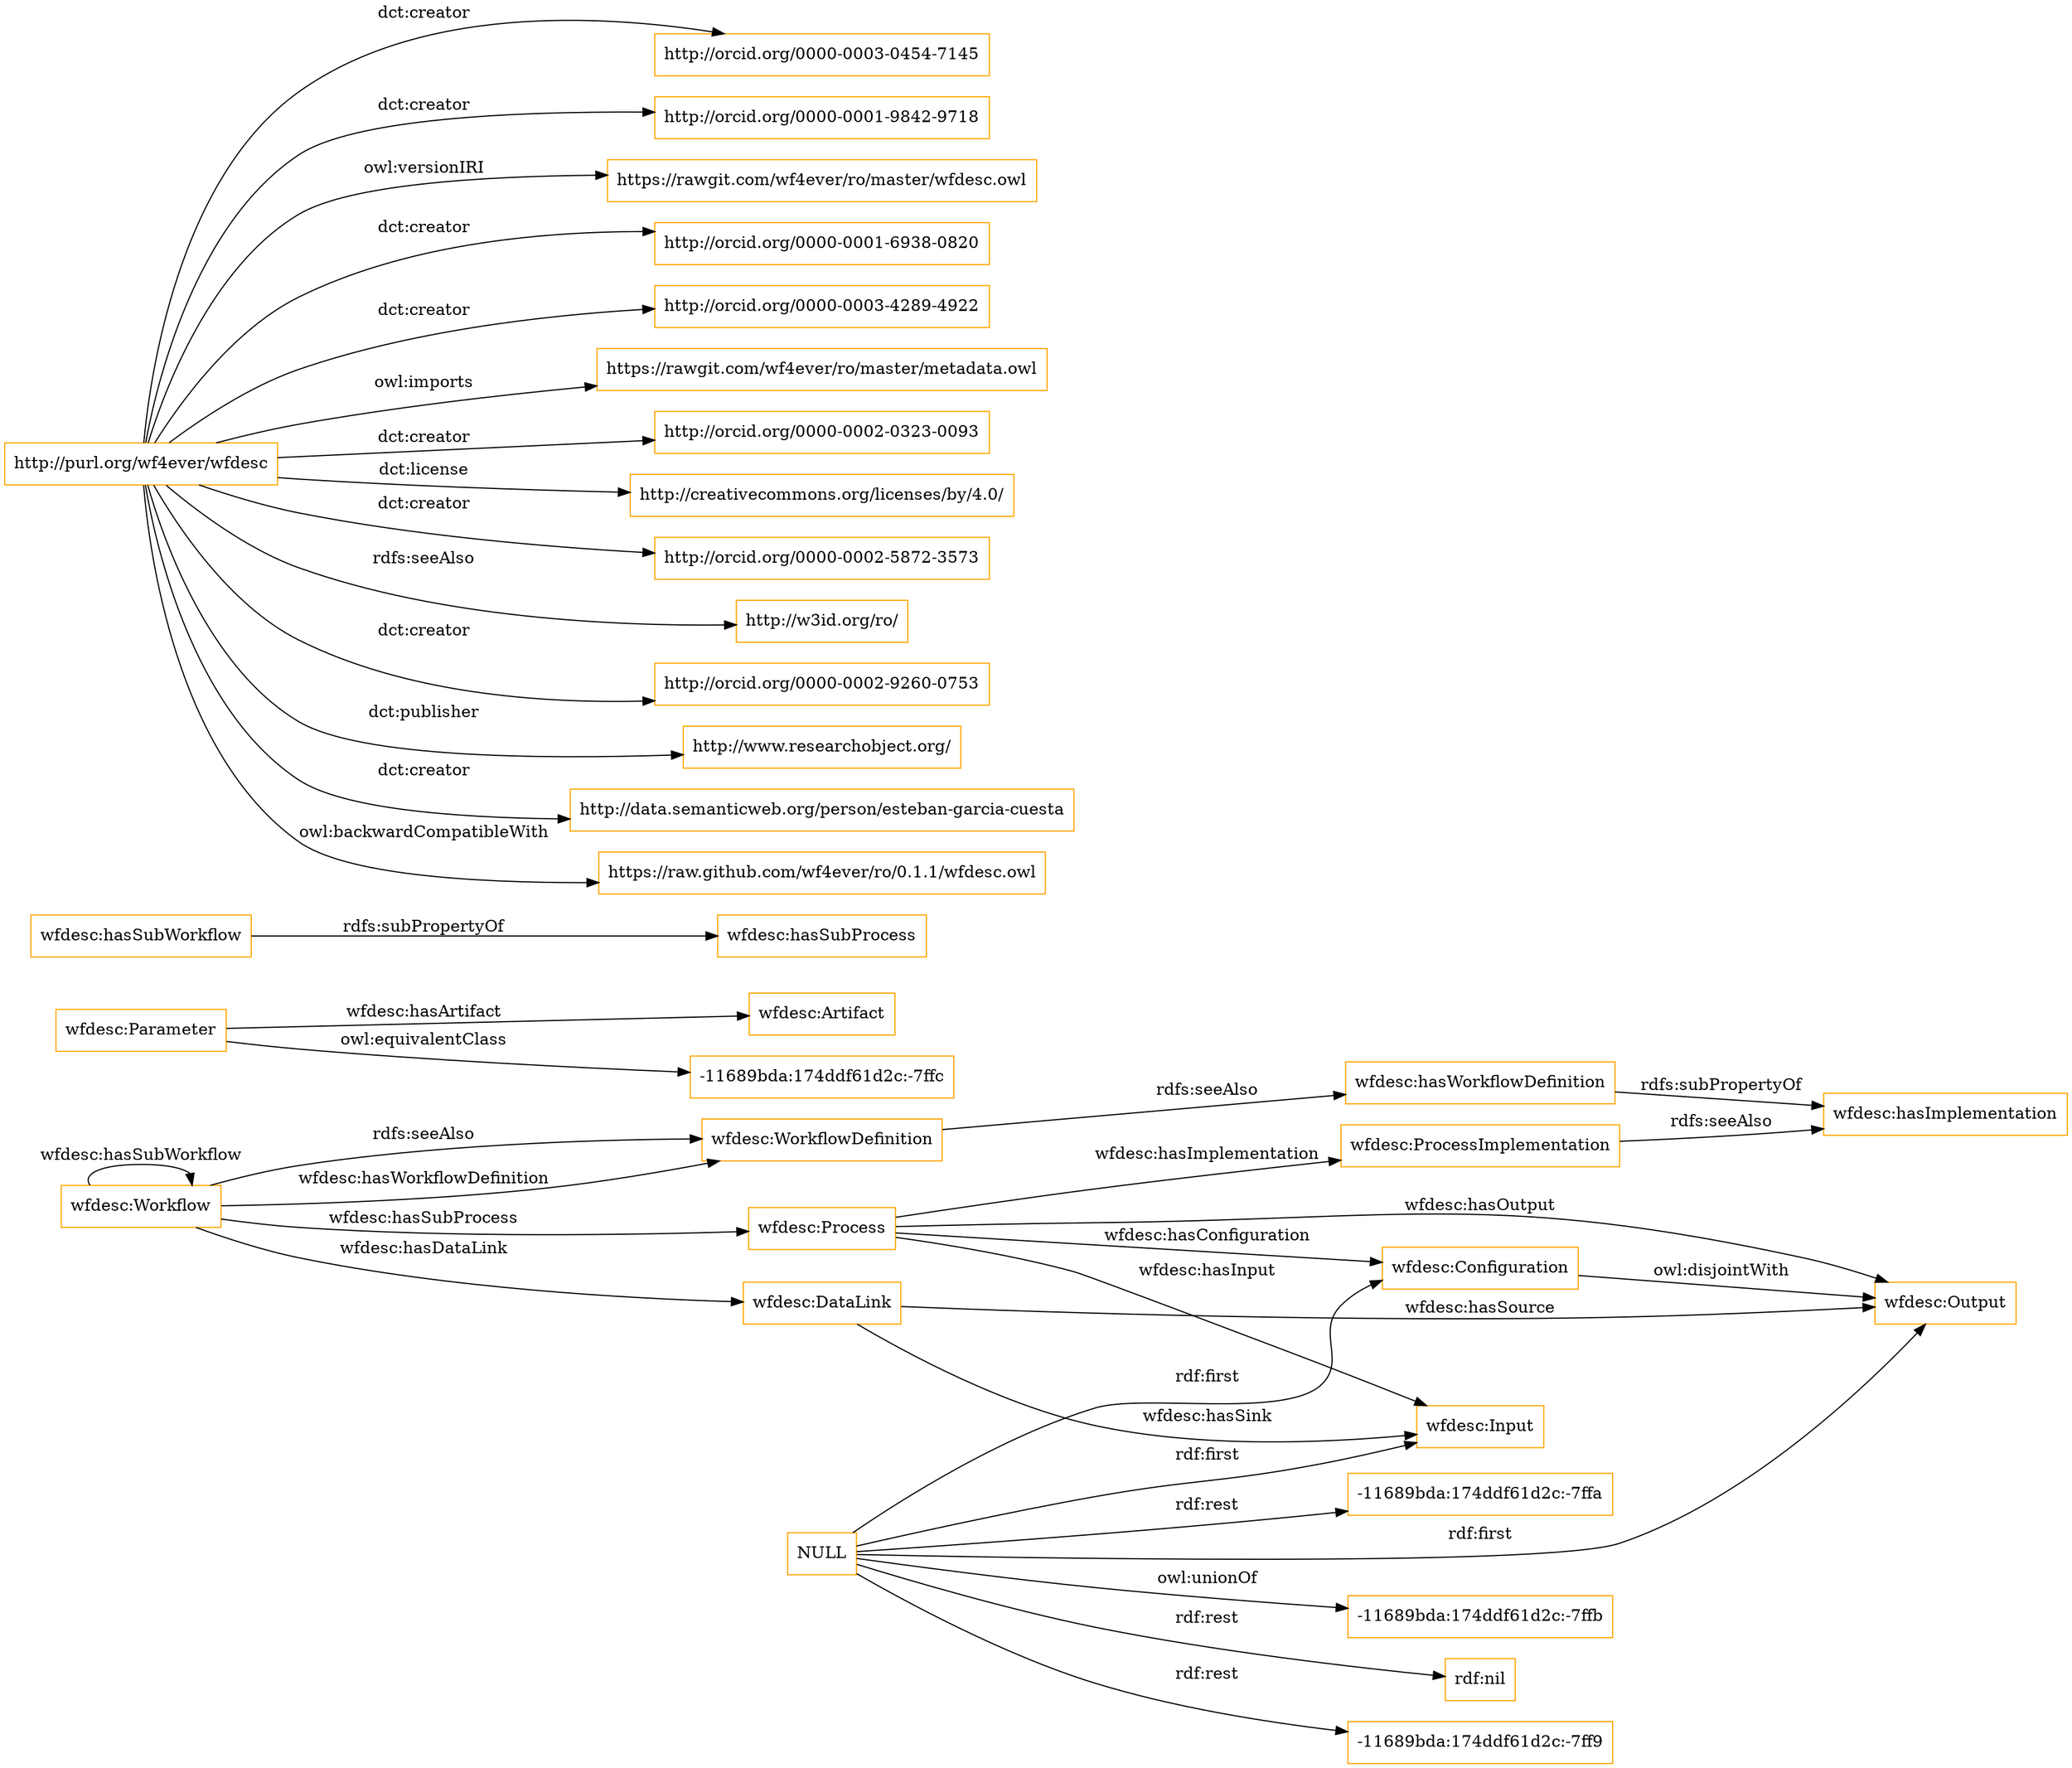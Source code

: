 digraph ar2dtool_diagram { 
rankdir=LR;
size="1501"
node [shape = rectangle, color="orange"]; "wfdesc:Workflow" "wfdesc:Artifact" "wfdesc:DataLink" "wfdesc:Input" "wfdesc:Parameter" "wfdesc:Output" "wfdesc:Process" "wfdesc:WorkflowDefinition" "wfdesc:ProcessImplementation" "wfdesc:Configuration" "-11689bda:174ddf61d2c:-7ffc" ; /*classes style*/
	"NULL" -> "-11689bda:174ddf61d2c:-7ff9" [ label = "rdf:rest" ];
	"NULL" -> "wfdesc:Input" [ label = "rdf:first" ];
	"NULL" -> "-11689bda:174ddf61d2c:-7ffa" [ label = "rdf:rest" ];
	"NULL" -> "wfdesc:Configuration" [ label = "rdf:first" ];
	"NULL" -> "-11689bda:174ddf61d2c:-7ffb" [ label = "owl:unionOf" ];
	"NULL" -> "rdf:nil" [ label = "rdf:rest" ];
	"NULL" -> "wfdesc:Output" [ label = "rdf:first" ];
	"wfdesc:Configuration" -> "wfdesc:Output" [ label = "owl:disjointWith" ];
	"wfdesc:ProcessImplementation" -> "wfdesc:hasImplementation" [ label = "rdfs:seeAlso" ];
	"wfdesc:Workflow" -> "wfdesc:WorkflowDefinition" [ label = "rdfs:seeAlso" ];
	"wfdesc:WorkflowDefinition" -> "wfdesc:hasWorkflowDefinition" [ label = "rdfs:seeAlso" ];
	"wfdesc:hasSubWorkflow" -> "wfdesc:hasSubProcess" [ label = "rdfs:subPropertyOf" ];
	"wfdesc:Parameter" -> "-11689bda:174ddf61d2c:-7ffc" [ label = "owl:equivalentClass" ];
	"http://purl.org/wf4ever/wfdesc" -> "http://orcid.org/0000-0003-0454-7145" [ label = "dct:creator" ];
	"http://purl.org/wf4ever/wfdesc" -> "http://orcid.org/0000-0001-9842-9718" [ label = "dct:creator" ];
	"http://purl.org/wf4ever/wfdesc" -> "https://rawgit.com/wf4ever/ro/master/wfdesc.owl" [ label = "owl:versionIRI" ];
	"http://purl.org/wf4ever/wfdesc" -> "http://orcid.org/0000-0001-6938-0820" [ label = "dct:creator" ];
	"http://purl.org/wf4ever/wfdesc" -> "http://orcid.org/0000-0003-4289-4922" [ label = "dct:creator" ];
	"http://purl.org/wf4ever/wfdesc" -> "https://rawgit.com/wf4ever/ro/master/metadata.owl" [ label = "owl:imports" ];
	"http://purl.org/wf4ever/wfdesc" -> "http://orcid.org/0000-0002-0323-0093" [ label = "dct:creator" ];
	"http://purl.org/wf4ever/wfdesc" -> "http://creativecommons.org/licenses/by/4.0/" [ label = "dct:license" ];
	"http://purl.org/wf4ever/wfdesc" -> "http://orcid.org/0000-0002-5872-3573" [ label = "dct:creator" ];
	"http://purl.org/wf4ever/wfdesc" -> "http://w3id.org/ro/" [ label = "rdfs:seeAlso" ];
	"http://purl.org/wf4ever/wfdesc" -> "http://orcid.org/0000-0002-9260-0753" [ label = "dct:creator" ];
	"http://purl.org/wf4ever/wfdesc" -> "http://www.researchobject.org/" [ label = "dct:publisher" ];
	"http://purl.org/wf4ever/wfdesc" -> "http://data.semanticweb.org/person/esteban-garcia-cuesta" [ label = "dct:creator" ];
	"http://purl.org/wf4ever/wfdesc" -> "https://raw.github.com/wf4ever/ro/0.1.1/wfdesc.owl" [ label = "owl:backwardCompatibleWith" ];
	"wfdesc:hasWorkflowDefinition" -> "wfdesc:hasImplementation" [ label = "rdfs:subPropertyOf" ];
	"wfdesc:Parameter" -> "wfdesc:Artifact" [ label = "wfdesc:hasArtifact" ];
	"wfdesc:Process" -> "wfdesc:Configuration" [ label = "wfdesc:hasConfiguration" ];
	"wfdesc:Workflow" -> "wfdesc:Workflow" [ label = "wfdesc:hasSubWorkflow" ];
	"wfdesc:Workflow" -> "wfdesc:WorkflowDefinition" [ label = "wfdesc:hasWorkflowDefinition" ];
	"wfdesc:Workflow" -> "wfdesc:Process" [ label = "wfdesc:hasSubProcess" ];
	"wfdesc:Process" -> "wfdesc:Output" [ label = "wfdesc:hasOutput" ];
	"wfdesc:Process" -> "wfdesc:ProcessImplementation" [ label = "wfdesc:hasImplementation" ];
	"wfdesc:Workflow" -> "wfdesc:DataLink" [ label = "wfdesc:hasDataLink" ];
	"wfdesc:DataLink" -> "wfdesc:Output" [ label = "wfdesc:hasSource" ];
	"wfdesc:DataLink" -> "wfdesc:Input" [ label = "wfdesc:hasSink" ];
	"wfdesc:Process" -> "wfdesc:Input" [ label = "wfdesc:hasInput" ];

}
